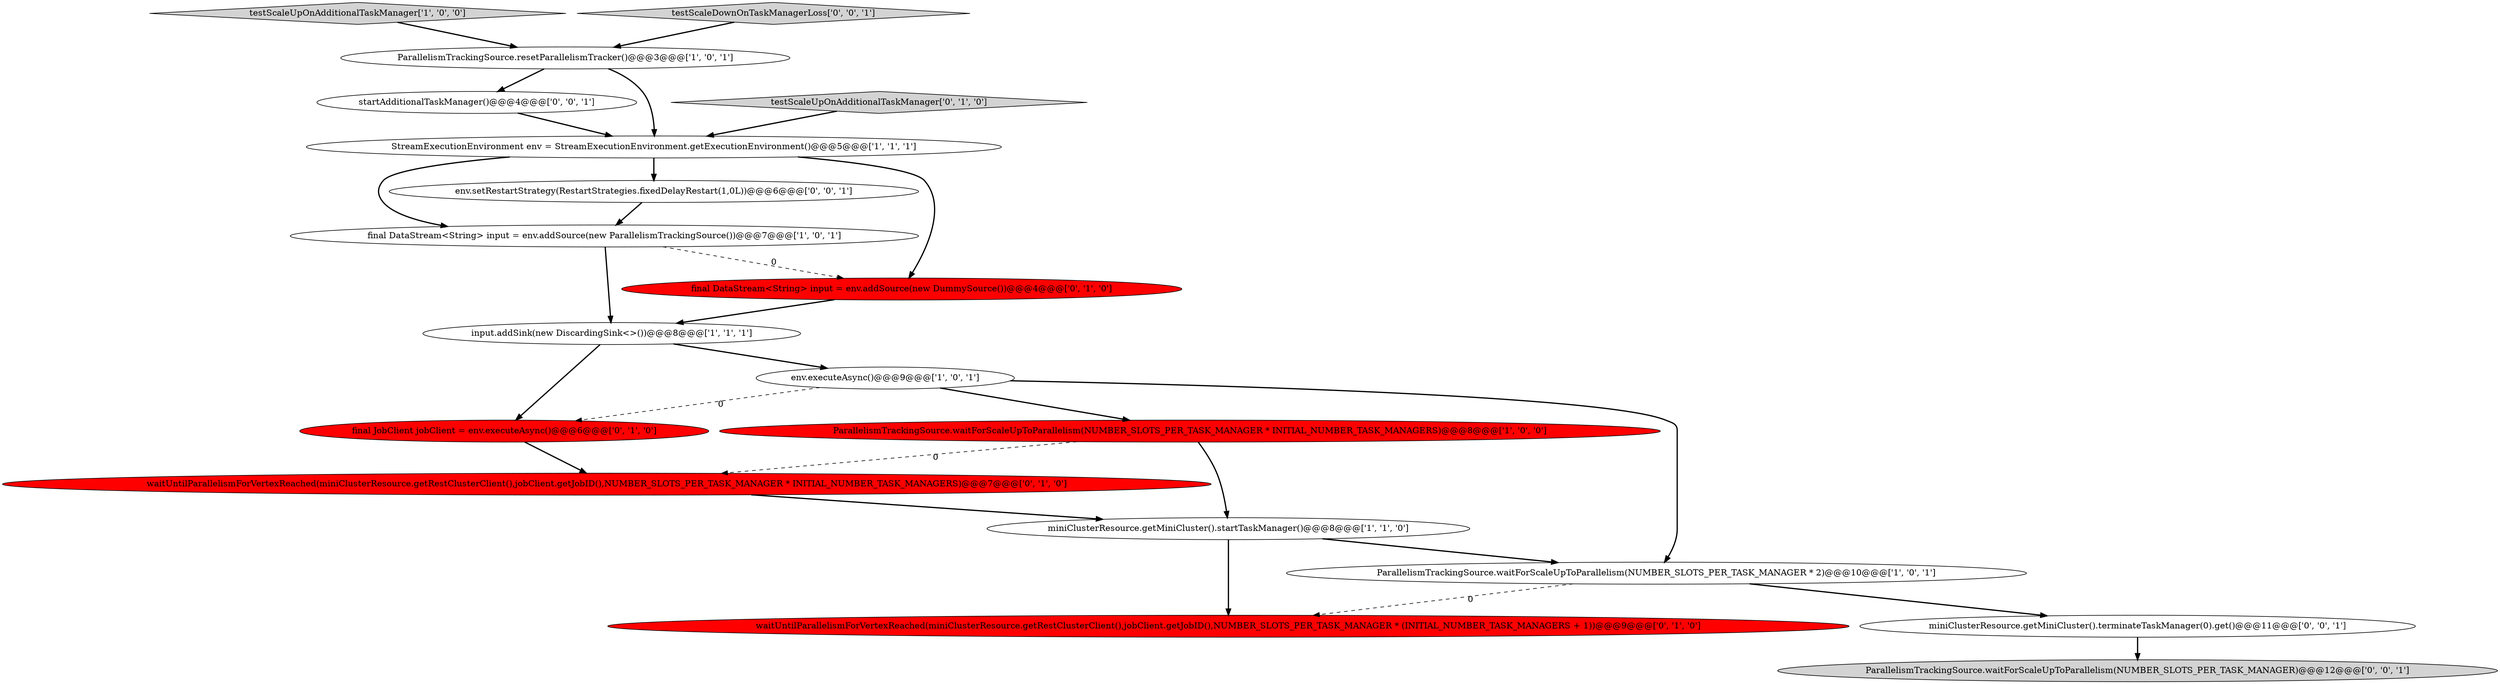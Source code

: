 digraph {
17 [style = filled, label = "miniClusterResource.getMiniCluster().terminateTaskManager(0).get()@@@11@@@['0', '0', '1']", fillcolor = white, shape = ellipse image = "AAA0AAABBB3BBB"];
7 [style = filled, label = "final DataStream<String> input = env.addSource(new ParallelismTrackingSource())@@@7@@@['1', '0', '1']", fillcolor = white, shape = ellipse image = "AAA0AAABBB1BBB"];
16 [style = filled, label = "env.setRestartStrategy(RestartStrategies.fixedDelayRestart(1,0L))@@@6@@@['0', '0', '1']", fillcolor = white, shape = ellipse image = "AAA0AAABBB3BBB"];
13 [style = filled, label = "final JobClient jobClient = env.executeAsync()@@@6@@@['0', '1', '0']", fillcolor = red, shape = ellipse image = "AAA1AAABBB2BBB"];
10 [style = filled, label = "waitUntilParallelismForVertexReached(miniClusterResource.getRestClusterClient(),jobClient.getJobID(),NUMBER_SLOTS_PER_TASK_MANAGER * (INITIAL_NUMBER_TASK_MANAGERS + 1))@@@9@@@['0', '1', '0']", fillcolor = red, shape = ellipse image = "AAA1AAABBB2BBB"];
14 [style = filled, label = "startAdditionalTaskManager()@@@4@@@['0', '0', '1']", fillcolor = white, shape = ellipse image = "AAA0AAABBB3BBB"];
1 [style = filled, label = "ParallelismTrackingSource.waitForScaleUpToParallelism(NUMBER_SLOTS_PER_TASK_MANAGER * INITIAL_NUMBER_TASK_MANAGERS)@@@8@@@['1', '0', '0']", fillcolor = red, shape = ellipse image = "AAA1AAABBB1BBB"];
15 [style = filled, label = "ParallelismTrackingSource.waitForScaleUpToParallelism(NUMBER_SLOTS_PER_TASK_MANAGER)@@@12@@@['0', '0', '1']", fillcolor = lightgray, shape = ellipse image = "AAA0AAABBB3BBB"];
5 [style = filled, label = "testScaleUpOnAdditionalTaskManager['1', '0', '0']", fillcolor = lightgray, shape = diamond image = "AAA0AAABBB1BBB"];
4 [style = filled, label = "ParallelismTrackingSource.resetParallelismTracker()@@@3@@@['1', '0', '1']", fillcolor = white, shape = ellipse image = "AAA0AAABBB1BBB"];
8 [style = filled, label = "env.executeAsync()@@@9@@@['1', '0', '1']", fillcolor = white, shape = ellipse image = "AAA0AAABBB1BBB"];
6 [style = filled, label = "ParallelismTrackingSource.waitForScaleUpToParallelism(NUMBER_SLOTS_PER_TASK_MANAGER * 2)@@@10@@@['1', '0', '1']", fillcolor = white, shape = ellipse image = "AAA0AAABBB1BBB"];
3 [style = filled, label = "input.addSink(new DiscardingSink<>())@@@8@@@['1', '1', '1']", fillcolor = white, shape = ellipse image = "AAA0AAABBB1BBB"];
12 [style = filled, label = "testScaleUpOnAdditionalTaskManager['0', '1', '0']", fillcolor = lightgray, shape = diamond image = "AAA0AAABBB2BBB"];
11 [style = filled, label = "waitUntilParallelismForVertexReached(miniClusterResource.getRestClusterClient(),jobClient.getJobID(),NUMBER_SLOTS_PER_TASK_MANAGER * INITIAL_NUMBER_TASK_MANAGERS)@@@7@@@['0', '1', '0']", fillcolor = red, shape = ellipse image = "AAA1AAABBB2BBB"];
18 [style = filled, label = "testScaleDownOnTaskManagerLoss['0', '0', '1']", fillcolor = lightgray, shape = diamond image = "AAA0AAABBB3BBB"];
9 [style = filled, label = "final DataStream<String> input = env.addSource(new DummySource())@@@4@@@['0', '1', '0']", fillcolor = red, shape = ellipse image = "AAA1AAABBB2BBB"];
2 [style = filled, label = "miniClusterResource.getMiniCluster().startTaskManager()@@@8@@@['1', '1', '0']", fillcolor = white, shape = ellipse image = "AAA0AAABBB1BBB"];
0 [style = filled, label = "StreamExecutionEnvironment env = StreamExecutionEnvironment.getExecutionEnvironment()@@@5@@@['1', '1', '1']", fillcolor = white, shape = ellipse image = "AAA0AAABBB1BBB"];
6->17 [style = bold, label=""];
0->16 [style = bold, label=""];
0->9 [style = bold, label=""];
4->14 [style = bold, label=""];
2->6 [style = bold, label=""];
16->7 [style = bold, label=""];
8->6 [style = bold, label=""];
2->10 [style = bold, label=""];
12->0 [style = bold, label=""];
13->11 [style = bold, label=""];
11->2 [style = bold, label=""];
7->3 [style = bold, label=""];
4->0 [style = bold, label=""];
8->13 [style = dashed, label="0"];
0->7 [style = bold, label=""];
6->10 [style = dashed, label="0"];
8->1 [style = bold, label=""];
18->4 [style = bold, label=""];
14->0 [style = bold, label=""];
7->9 [style = dashed, label="0"];
1->11 [style = dashed, label="0"];
3->8 [style = bold, label=""];
5->4 [style = bold, label=""];
17->15 [style = bold, label=""];
3->13 [style = bold, label=""];
9->3 [style = bold, label=""];
1->2 [style = bold, label=""];
}

